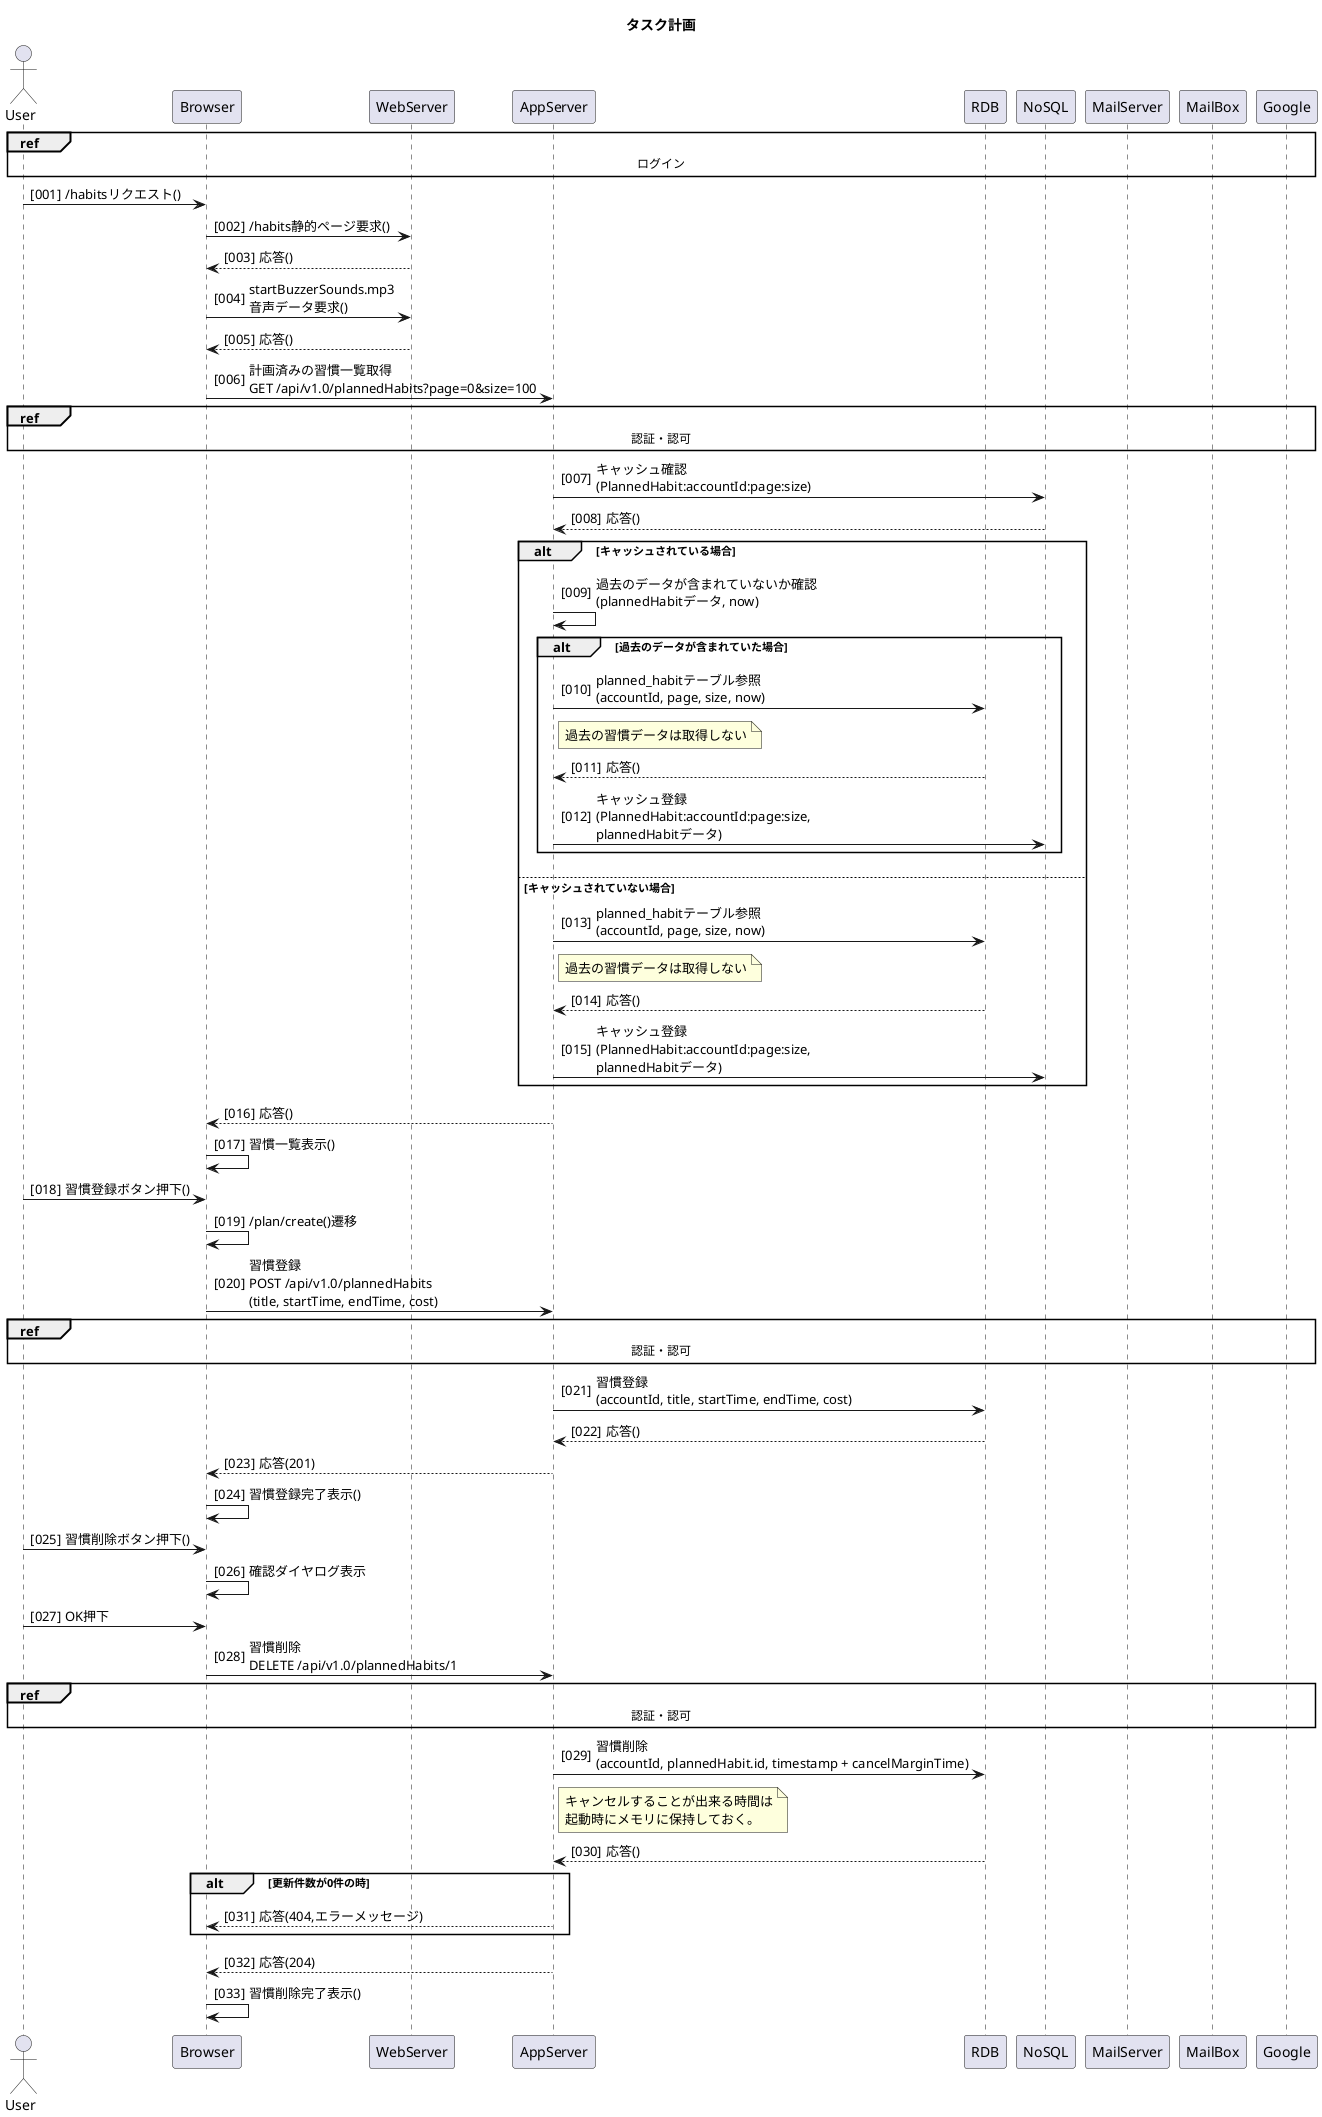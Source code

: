 @startuml タスク計画
title タスク計画

actor User
participant Browser
participant WebServer
participant AppServer
participant RDB
participant NoSQL
participant MailServer
participant MailBox
participant Google
!pragma teoz true

autonumber "[000]"
ref over User, Google: ログイン

User -> Browser: /habitsリクエスト()
Browser -> WebServer: /habits静的ページ要求()
WebServer --> Browser: 応答()
Browser -> WebServer: startBuzzerSounds.mp3\n音声データ要求()
WebServer --> Browser: 応答()

' READ ALL
Browser -> AppServer: 計画済みの習慣一覧取得\nGET /api/v1.0/plannedHabits?page=0&size=100
ref over User, Google: 認証・認可
AppServer -> NoSQL: キャッシュ確認\n(PlannedHabit:accountId:page:size)
NoSQL --> AppServer: 応答()
alt キャッシュされている場合
  AppServer -> AppServer: 過去のデータが含まれていないか確認\n(plannedHabitデータ, now)
  alt 過去のデータが含まれていた場合
    AppServer -> RDB: planned_habitテーブル参照\n(accountId, page, size, now)
    note right of AppServer
      過去の習慣データは取得しない
    end note
    RDB --> AppServer: 応答()
    AppServer -> NoSQL: キャッシュ登録\n(PlannedHabit:accountId:page:size, \nplannedHabitデータ)
  end
else キャッシュされていない場合
  AppServer -> RDB: planned_habitテーブル参照\n(accountId, page, size, now)
  note right of AppServer
    過去の習慣データは取得しない
  end note
  RDB --> AppServer: 応答()
  AppServer -> NoSQL: キャッシュ登録\n(PlannedHabit:accountId:page:size, \nplannedHabitデータ)
end

AppServer --> Browser: 応答()
Browser -> Browser: 習慣一覧表示()

' CREATE
User -> Browser: 習慣登録ボタン押下()
Browser -> Browser: /plan/create()遷移
Browser -> AppServer: 習慣登録\nPOST /api/v1.0/plannedHabits\n(title, startTime, endTime, cost)
ref over User, Google: 認証・認可
AppServer -> RDB: 習慣登録\n(accountId, title, startTime, endTime, cost)
RDB --> AppServer: 応答()
AppServer --> Browser: 応答(201)
Browser -> Browser: 習慣登録完了表示()

' DELETE
User -> Browser: 習慣削除ボタン押下()
Browser -> Browser: 確認ダイヤログ表示
User -> Browser: OK押下
Browser -> AppServer: 習慣削除\nDELETE /api/v1.0/plannedHabits/1
ref over User, Google: 認証・認可
AppServer -> RDB: 習慣削除\n(accountId, plannedHabit.id, timestamp + cancelMarginTime)
note right of AppServer
  キャンセルすることが出来る時間は
  起動時にメモリに保持しておく。
end note
RDB --> AppServer: 応答()
alt 更新件数が0件の時
  AppServer --> Browser: 応答(404,エラーメッセージ)
end
AppServer --> Browser: 応答(204)
Browser -> Browser: 習慣削除完了表示()

@enduml
